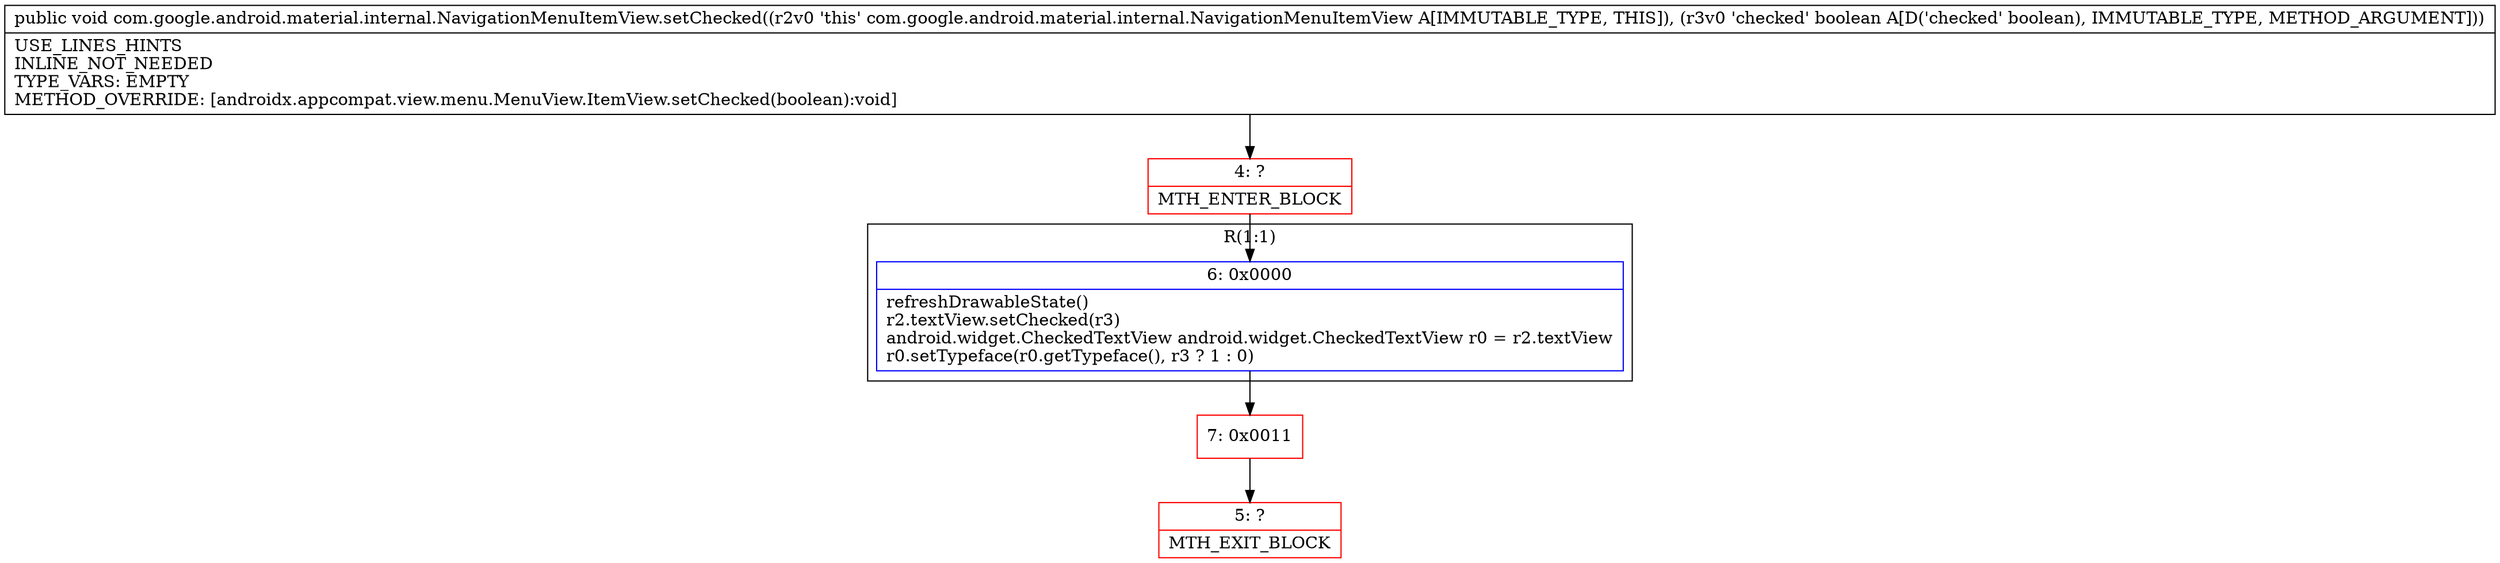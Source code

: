 digraph "CFG forcom.google.android.material.internal.NavigationMenuItemView.setChecked(Z)V" {
subgraph cluster_Region_2021081131 {
label = "R(1:1)";
node [shape=record,color=blue];
Node_6 [shape=record,label="{6\:\ 0x0000|refreshDrawableState()\lr2.textView.setChecked(r3)\landroid.widget.CheckedTextView android.widget.CheckedTextView r0 = r2.textView\lr0.setTypeface(r0.getTypeface(), r3 ? 1 : 0)\l}"];
}
Node_4 [shape=record,color=red,label="{4\:\ ?|MTH_ENTER_BLOCK\l}"];
Node_7 [shape=record,color=red,label="{7\:\ 0x0011}"];
Node_5 [shape=record,color=red,label="{5\:\ ?|MTH_EXIT_BLOCK\l}"];
MethodNode[shape=record,label="{public void com.google.android.material.internal.NavigationMenuItemView.setChecked((r2v0 'this' com.google.android.material.internal.NavigationMenuItemView A[IMMUTABLE_TYPE, THIS]), (r3v0 'checked' boolean A[D('checked' boolean), IMMUTABLE_TYPE, METHOD_ARGUMENT]))  | USE_LINES_HINTS\lINLINE_NOT_NEEDED\lTYPE_VARS: EMPTY\lMETHOD_OVERRIDE: [androidx.appcompat.view.menu.MenuView.ItemView.setChecked(boolean):void]\l}"];
MethodNode -> Node_4;Node_6 -> Node_7;
Node_4 -> Node_6;
Node_7 -> Node_5;
}


